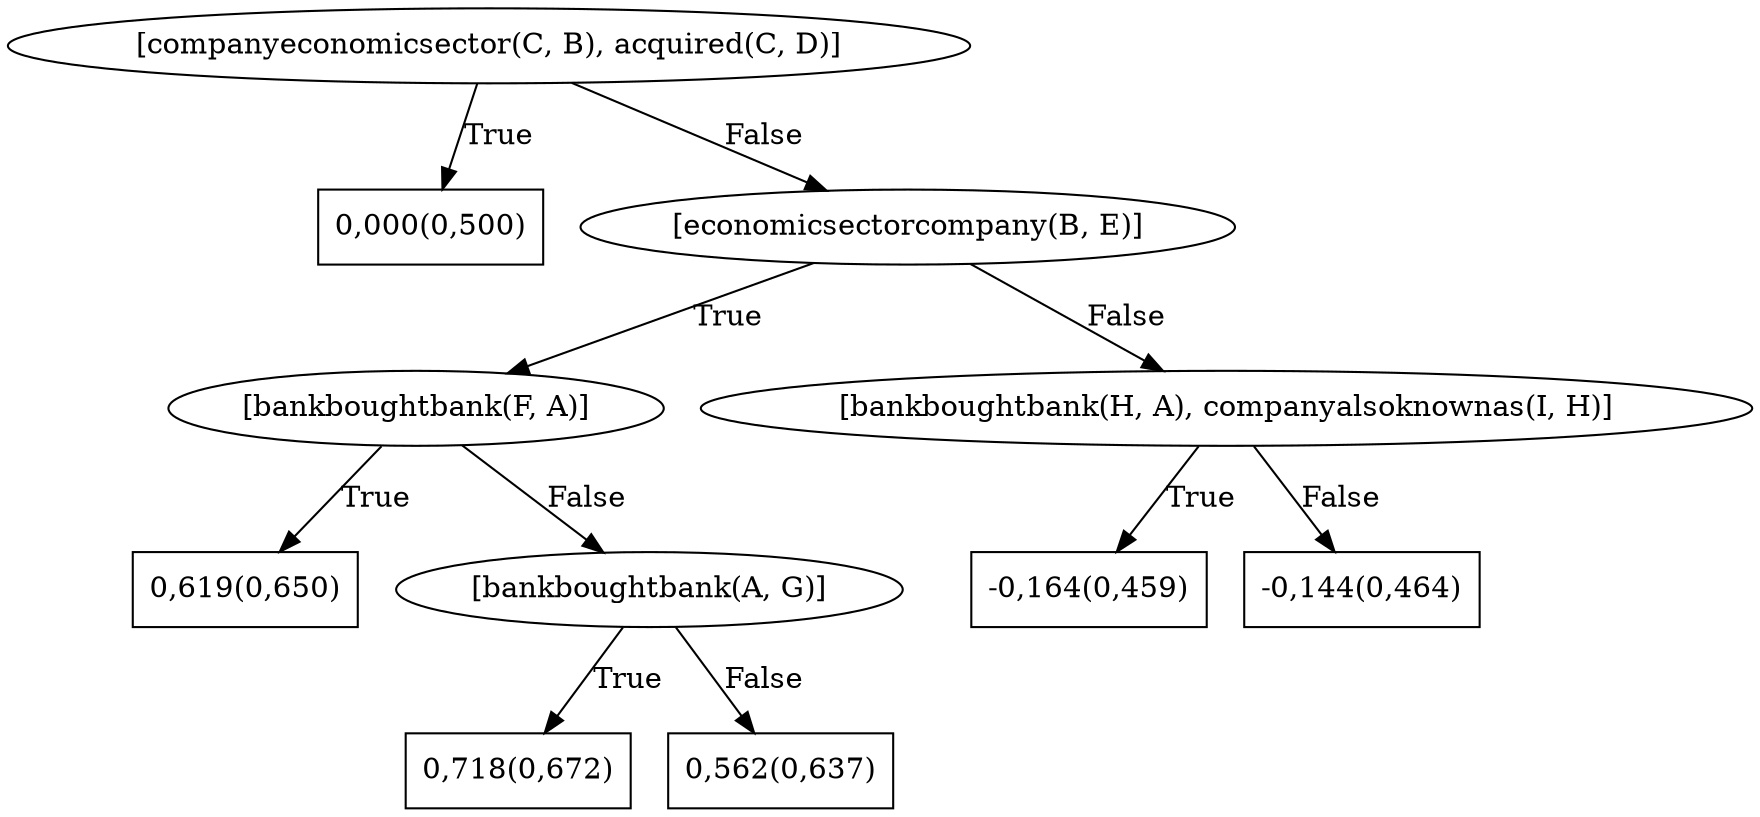 digraph G{ 
1[label = "[companyeconomicsector(C, B), acquired(C, D)]"];
1 -> 2[label="True"];
1 -> 3[label="False"];
2[shape = box,label = "0,000(0,500)"];
3[label = "[economicsectorcompany(B, E)]"];
3 -> 4[label="True"];
3 -> 5[label="False"];
4[label = "[bankboughtbank(F, A)]"];
4 -> 6[label="True"];
4 -> 7[label="False"];
6[shape = box,label = "0,619(0,650)"];
7[label = "[bankboughtbank(A, G)]"];
7 -> 8[label="True"];
7 -> 9[label="False"];
8[shape = box,label = "0,718(0,672)"];
9[shape = box,label = "0,562(0,637)"];
5[label = "[bankboughtbank(H, A), companyalsoknownas(I, H)]"];
5 -> 10[label="True"];
5 -> 11[label="False"];
10[shape = box,label = "-0,164(0,459)"];
11[shape = box,label = "-0,144(0,464)"];
}
